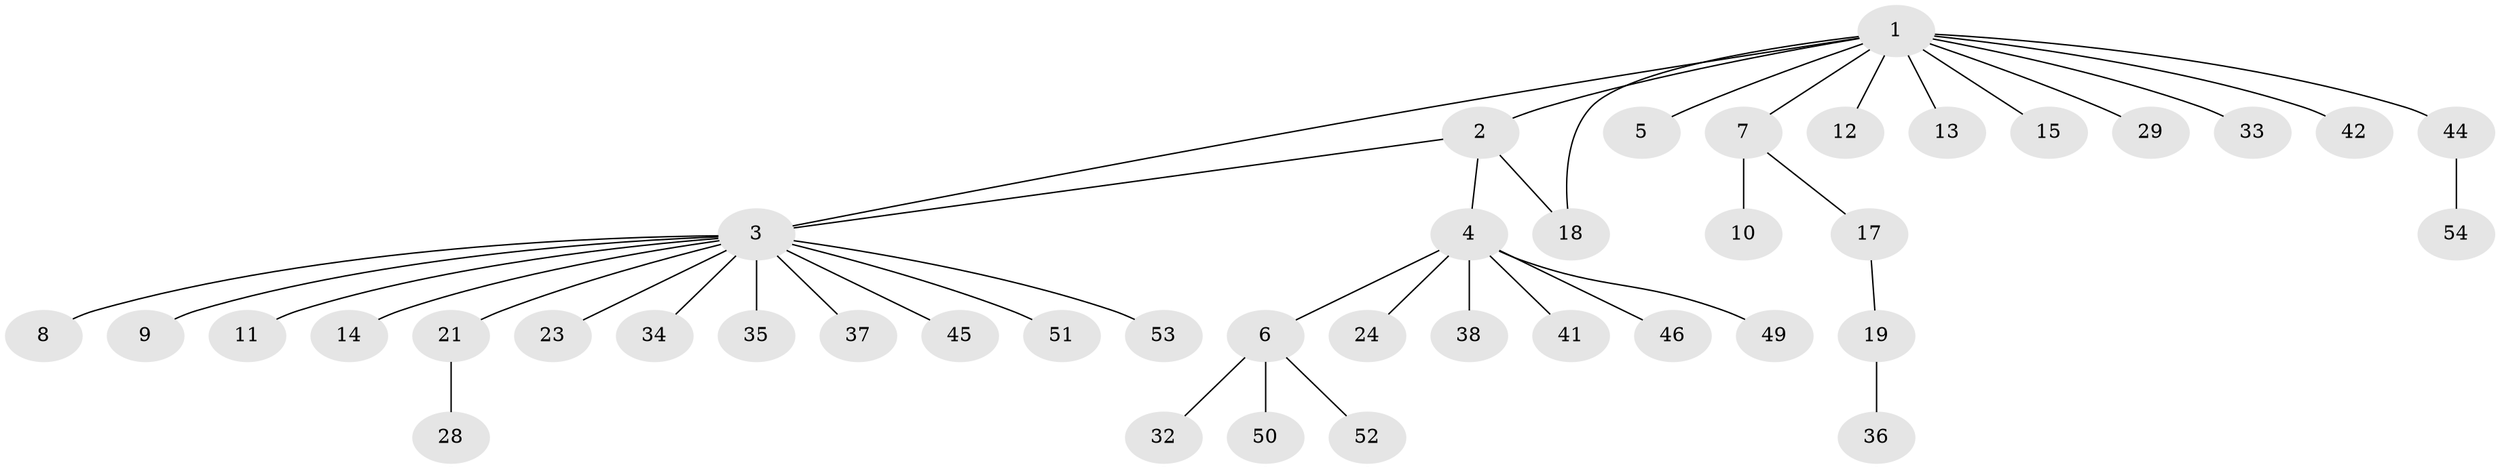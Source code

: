 // Generated by graph-tools (version 1.1) at 2025/23/03/03/25 07:23:48]
// undirected, 41 vertices, 42 edges
graph export_dot {
graph [start="1"]
  node [color=gray90,style=filled];
  1 [super="+26"];
  2 [super="+25"];
  3 [super="+30"];
  4 [super="+16"];
  5;
  6 [super="+27"];
  7;
  8;
  9 [super="+39"];
  10;
  11 [super="+22"];
  12;
  13;
  14;
  15;
  17 [super="+20"];
  18;
  19 [super="+40"];
  21 [super="+48"];
  23 [super="+31"];
  24;
  28;
  29;
  32;
  33;
  34;
  35;
  36;
  37 [super="+43"];
  38;
  41;
  42;
  44 [super="+47"];
  45;
  46;
  49;
  50;
  51;
  52;
  53;
  54;
  1 -- 2;
  1 -- 3;
  1 -- 5;
  1 -- 7;
  1 -- 12;
  1 -- 13;
  1 -- 15;
  1 -- 18;
  1 -- 33;
  1 -- 42;
  1 -- 44;
  1 -- 29;
  2 -- 3;
  2 -- 4;
  2 -- 18;
  3 -- 8;
  3 -- 9;
  3 -- 11;
  3 -- 14;
  3 -- 21;
  3 -- 23;
  3 -- 34;
  3 -- 35;
  3 -- 37;
  3 -- 45;
  3 -- 51;
  3 -- 53 [weight=2];
  4 -- 6;
  4 -- 41;
  4 -- 49;
  4 -- 24;
  4 -- 38;
  4 -- 46;
  6 -- 32;
  6 -- 50;
  6 -- 52;
  7 -- 10;
  7 -- 17;
  17 -- 19;
  19 -- 36;
  21 -- 28;
  44 -- 54;
}
